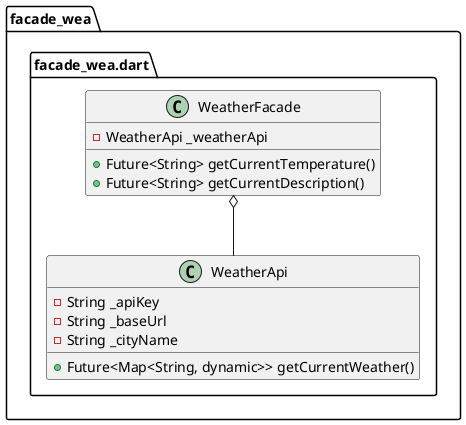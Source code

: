@startuml
set namespaceSeparator ::

class "facade_wea::facade_wea.dart::WeatherApi" {
  -String _apiKey
  -String _baseUrl
  -String _cityName
  +Future<Map<String, dynamic>> getCurrentWeather()
}

class "facade_wea::facade_wea.dart::WeatherFacade" {
  -WeatherApi _weatherApi
  +Future<String> getCurrentTemperature()
  +Future<String> getCurrentDescription()
}

"facade_wea::facade_wea.dart::WeatherFacade" o-- "facade_wea::facade_wea.dart::WeatherApi"


@enduml